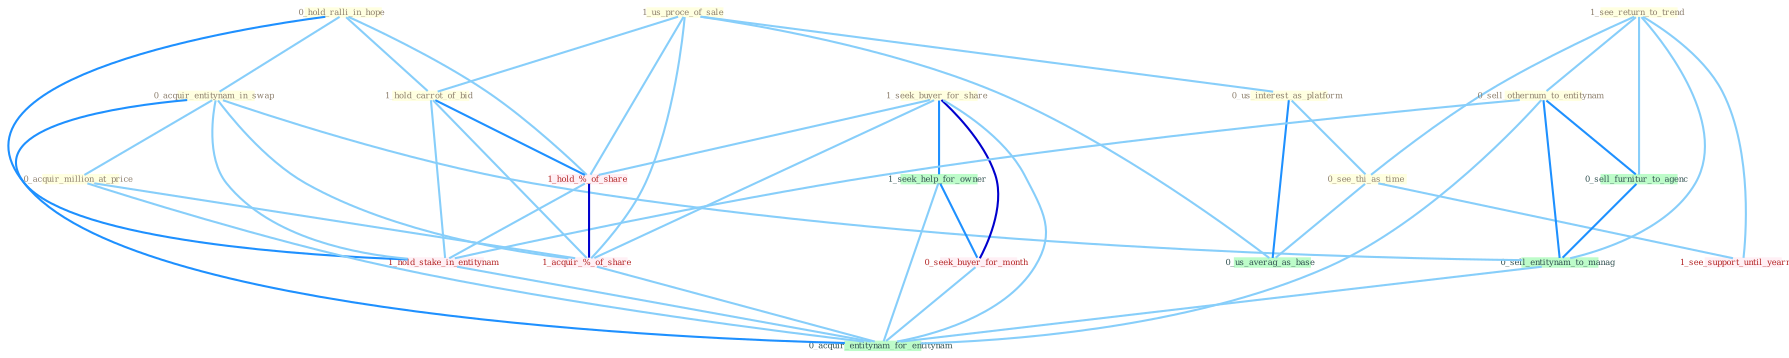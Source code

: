 Graph G{ 
    node
    [shape=polygon,style=filled,width=.5,height=.06,color="#BDFCC9",fixedsize=true,fontsize=4,
    fontcolor="#2f4f4f"];
    {node
    [color="#ffffe0", fontcolor="#8b7d6b"] "0_hold_ralli_in_hope " "1_us_proce_of_sale " "0_acquir_entitynam_in_swap " "1_hold_carrot_of_bid " "0_us_interest_as_platform " "0_acquir_million_at_price " "1_see_return_to_trend " "1_seek_buyer_for_share " "0_see_thi_as_time " "0_sell_othernum_to_entitynam "}
{node [color="#fff0f5", fontcolor="#b22222"] "1_hold_%_of_share " "1_hold_stake_in_entitynam " "0_seek_buyer_for_month " "1_acquir_%_of_share " "1_see_support_until_yearnum "}
edge [color="#B0E2FF"];

	"0_hold_ralli_in_hope " -- "0_acquir_entitynam_in_swap " [w="1", color="#87cefa" ];
	"0_hold_ralli_in_hope " -- "1_hold_carrot_of_bid " [w="1", color="#87cefa" ];
	"0_hold_ralli_in_hope " -- "1_hold_%_of_share " [w="1", color="#87cefa" ];
	"0_hold_ralli_in_hope " -- "1_hold_stake_in_entitynam " [w="2", color="#1e90ff" , len=0.8];
	"1_us_proce_of_sale " -- "1_hold_carrot_of_bid " [w="1", color="#87cefa" ];
	"1_us_proce_of_sale " -- "0_us_interest_as_platform " [w="1", color="#87cefa" ];
	"1_us_proce_of_sale " -- "1_hold_%_of_share " [w="1", color="#87cefa" ];
	"1_us_proce_of_sale " -- "1_acquir_%_of_share " [w="1", color="#87cefa" ];
	"1_us_proce_of_sale " -- "0_us_averag_as_base " [w="1", color="#87cefa" ];
	"0_acquir_entitynam_in_swap " -- "0_acquir_million_at_price " [w="1", color="#87cefa" ];
	"0_acquir_entitynam_in_swap " -- "1_hold_stake_in_entitynam " [w="1", color="#87cefa" ];
	"0_acquir_entitynam_in_swap " -- "1_acquir_%_of_share " [w="1", color="#87cefa" ];
	"0_acquir_entitynam_in_swap " -- "0_sell_entitynam_to_manag " [w="1", color="#87cefa" ];
	"0_acquir_entitynam_in_swap " -- "0_acquir_entitynam_for_entitynam " [w="2", color="#1e90ff" , len=0.8];
	"1_hold_carrot_of_bid " -- "1_hold_%_of_share " [w="2", color="#1e90ff" , len=0.8];
	"1_hold_carrot_of_bid " -- "1_hold_stake_in_entitynam " [w="1", color="#87cefa" ];
	"1_hold_carrot_of_bid " -- "1_acquir_%_of_share " [w="1", color="#87cefa" ];
	"0_us_interest_as_platform " -- "0_see_thi_as_time " [w="1", color="#87cefa" ];
	"0_us_interest_as_platform " -- "0_us_averag_as_base " [w="2", color="#1e90ff" , len=0.8];
	"0_acquir_million_at_price " -- "1_acquir_%_of_share " [w="1", color="#87cefa" ];
	"0_acquir_million_at_price " -- "0_acquir_entitynam_for_entitynam " [w="1", color="#87cefa" ];
	"1_see_return_to_trend " -- "0_see_thi_as_time " [w="1", color="#87cefa" ];
	"1_see_return_to_trend " -- "0_sell_othernum_to_entitynam " [w="1", color="#87cefa" ];
	"1_see_return_to_trend " -- "1_see_support_until_yearnum " [w="1", color="#87cefa" ];
	"1_see_return_to_trend " -- "0_sell_furnitur_to_agenc " [w="1", color="#87cefa" ];
	"1_see_return_to_trend " -- "0_sell_entitynam_to_manag " [w="1", color="#87cefa" ];
	"1_seek_buyer_for_share " -- "1_hold_%_of_share " [w="1", color="#87cefa" ];
	"1_seek_buyer_for_share " -- "1_seek_help_for_owner " [w="2", color="#1e90ff" , len=0.8];
	"1_seek_buyer_for_share " -- "0_seek_buyer_for_month " [w="3", color="#0000cd" , len=0.6];
	"1_seek_buyer_for_share " -- "1_acquir_%_of_share " [w="1", color="#87cefa" ];
	"1_seek_buyer_for_share " -- "0_acquir_entitynam_for_entitynam " [w="1", color="#87cefa" ];
	"0_see_thi_as_time " -- "1_see_support_until_yearnum " [w="1", color="#87cefa" ];
	"0_see_thi_as_time " -- "0_us_averag_as_base " [w="1", color="#87cefa" ];
	"0_sell_othernum_to_entitynam " -- "1_hold_stake_in_entitynam " [w="1", color="#87cefa" ];
	"0_sell_othernum_to_entitynam " -- "0_sell_furnitur_to_agenc " [w="2", color="#1e90ff" , len=0.8];
	"0_sell_othernum_to_entitynam " -- "0_sell_entitynam_to_manag " [w="2", color="#1e90ff" , len=0.8];
	"0_sell_othernum_to_entitynam " -- "0_acquir_entitynam_for_entitynam " [w="1", color="#87cefa" ];
	"1_hold_%_of_share " -- "1_hold_stake_in_entitynam " [w="1", color="#87cefa" ];
	"1_hold_%_of_share " -- "1_acquir_%_of_share " [w="3", color="#0000cd" , len=0.6];
	"1_hold_stake_in_entitynam " -- "0_acquir_entitynam_for_entitynam " [w="1", color="#87cefa" ];
	"1_seek_help_for_owner " -- "0_seek_buyer_for_month " [w="2", color="#1e90ff" , len=0.8];
	"1_seek_help_for_owner " -- "0_acquir_entitynam_for_entitynam " [w="1", color="#87cefa" ];
	"0_seek_buyer_for_month " -- "0_acquir_entitynam_for_entitynam " [w="1", color="#87cefa" ];
	"1_acquir_%_of_share " -- "0_acquir_entitynam_for_entitynam " [w="1", color="#87cefa" ];
	"0_sell_furnitur_to_agenc " -- "0_sell_entitynam_to_manag " [w="2", color="#1e90ff" , len=0.8];
	"0_sell_entitynam_to_manag " -- "0_acquir_entitynam_for_entitynam " [w="1", color="#87cefa" ];
}